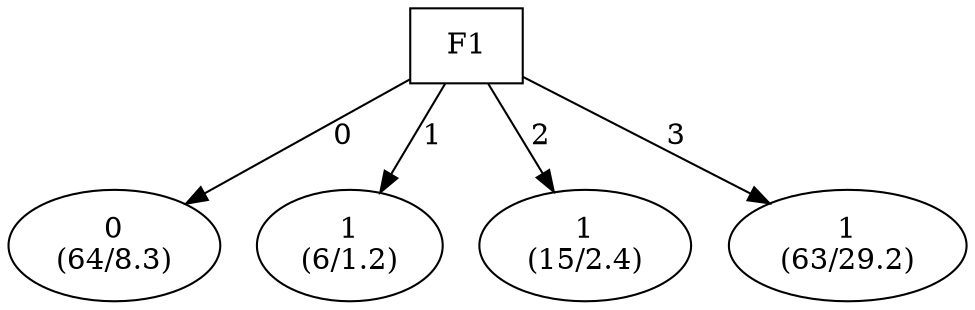 digraph YaDT {
n0 [ shape=box, label="F1\n"]
n0 -> n1 [label="0"]
n1 [ shape=ellipse, label="0\n(64/8.3)"]
n0 -> n2 [label="1"]
n2 [ shape=ellipse, label="1\n(6/1.2)"]
n0 -> n3 [label="2"]
n3 [ shape=ellipse, label="1\n(15/2.4)"]
n0 -> n4 [label="3"]
n4 [ shape=ellipse, label="1\n(63/29.2)"]
}
